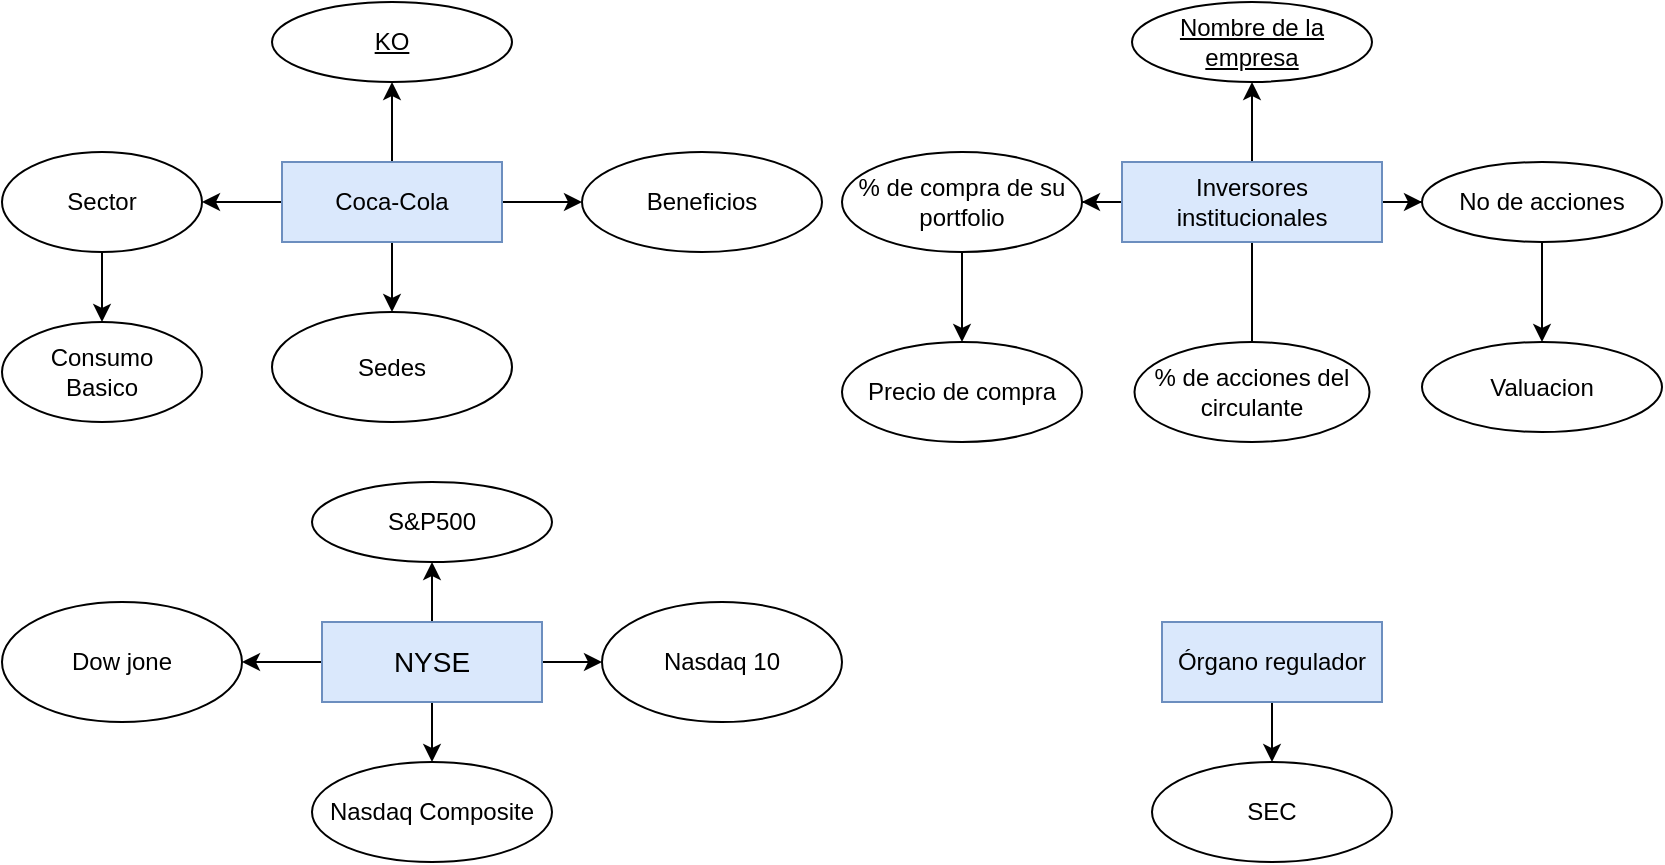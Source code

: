 <mxfile version="22.0.4" type="github">
  <diagram id="R2lEEEUBdFMjLlhIrx00" name="Page-1">
    <mxGraphModel dx="1026" dy="526" grid="1" gridSize="10" guides="1" tooltips="1" connect="1" arrows="1" fold="1" page="1" pageScale="1" pageWidth="850" pageHeight="1100" background="none" math="0" shadow="0" extFonts="Permanent Marker^https://fonts.googleapis.com/css?family=Permanent+Marker">
      <root>
        <mxCell id="0" />
        <mxCell id="1" parent="0" />
        <mxCell id="t8iyPZO0zg24D1OOM_n5-48" value="" style="edgeStyle=orthogonalEdgeStyle;rounded=0;orthogonalLoop=1;jettySize=auto;html=1;" edge="1" parent="1" source="t8iyPZO0zg24D1OOM_n5-1" target="t8iyPZO0zg24D1OOM_n5-44">
          <mxGeometry relative="1" as="geometry" />
        </mxCell>
        <mxCell id="t8iyPZO0zg24D1OOM_n5-49" value="" style="edgeStyle=orthogonalEdgeStyle;rounded=0;orthogonalLoop=1;jettySize=auto;html=1;" edge="1" parent="1" source="t8iyPZO0zg24D1OOM_n5-1" target="t8iyPZO0zg24D1OOM_n5-46">
          <mxGeometry relative="1" as="geometry" />
        </mxCell>
        <mxCell id="t8iyPZO0zg24D1OOM_n5-50" value="" style="edgeStyle=orthogonalEdgeStyle;rounded=0;orthogonalLoop=1;jettySize=auto;html=1;" edge="1" parent="1" source="t8iyPZO0zg24D1OOM_n5-1" target="t8iyPZO0zg24D1OOM_n5-45">
          <mxGeometry relative="1" as="geometry" />
        </mxCell>
        <mxCell id="t8iyPZO0zg24D1OOM_n5-51" value="" style="edgeStyle=orthogonalEdgeStyle;rounded=0;orthogonalLoop=1;jettySize=auto;html=1;" edge="1" parent="1" source="t8iyPZO0zg24D1OOM_n5-1" target="t8iyPZO0zg24D1OOM_n5-47">
          <mxGeometry relative="1" as="geometry" />
        </mxCell>
        <mxCell id="t8iyPZO0zg24D1OOM_n5-1" value="&lt;font style=&quot;font-size: 14px;&quot;&gt;NYSE&lt;br&gt;&lt;/font&gt;" style="rounded=0;whiteSpace=wrap;html=1;fillColor=#dae8fc;strokeColor=#6c8ebf;" vertex="1" parent="1">
          <mxGeometry x="160" y="320" width="110" height="40" as="geometry" />
        </mxCell>
        <mxCell id="t8iyPZO0zg24D1OOM_n5-16" value="" style="edgeStyle=orthogonalEdgeStyle;rounded=0;orthogonalLoop=1;jettySize=auto;html=1;" edge="1" parent="1" source="t8iyPZO0zg24D1OOM_n5-4" target="t8iyPZO0zg24D1OOM_n5-15">
          <mxGeometry relative="1" as="geometry" />
        </mxCell>
        <mxCell id="t8iyPZO0zg24D1OOM_n5-18" value="" style="edgeStyle=orthogonalEdgeStyle;rounded=0;orthogonalLoop=1;jettySize=auto;html=1;" edge="1" parent="1" source="t8iyPZO0zg24D1OOM_n5-4" target="t8iyPZO0zg24D1OOM_n5-17">
          <mxGeometry relative="1" as="geometry" />
        </mxCell>
        <mxCell id="t8iyPZO0zg24D1OOM_n5-24" value="" style="edgeStyle=orthogonalEdgeStyle;rounded=0;orthogonalLoop=1;jettySize=auto;html=1;" edge="1" parent="1" source="t8iyPZO0zg24D1OOM_n5-4" target="t8iyPZO0zg24D1OOM_n5-23">
          <mxGeometry relative="1" as="geometry" />
        </mxCell>
        <mxCell id="t8iyPZO0zg24D1OOM_n5-25" value="" style="edgeStyle=orthogonalEdgeStyle;rounded=0;orthogonalLoop=1;jettySize=auto;html=1;" edge="1" parent="1" source="t8iyPZO0zg24D1OOM_n5-4" target="t8iyPZO0zg24D1OOM_n5-22">
          <mxGeometry relative="1" as="geometry" />
        </mxCell>
        <mxCell id="t8iyPZO0zg24D1OOM_n5-4" value="Coca-Cola" style="rounded=0;whiteSpace=wrap;html=1;fillColor=#dae8fc;strokeColor=#6c8ebf;" vertex="1" parent="1">
          <mxGeometry x="140" y="90" width="110" height="40" as="geometry" />
        </mxCell>
        <mxCell id="t8iyPZO0zg24D1OOM_n5-53" value="" style="edgeStyle=orthogonalEdgeStyle;rounded=0;orthogonalLoop=1;jettySize=auto;html=1;" edge="1" parent="1" source="t8iyPZO0zg24D1OOM_n5-5" target="t8iyPZO0zg24D1OOM_n5-52">
          <mxGeometry relative="1" as="geometry" />
        </mxCell>
        <mxCell id="t8iyPZO0zg24D1OOM_n5-5" value="Órgano regulador" style="rounded=0;whiteSpace=wrap;html=1;fillColor=#dae8fc;strokeColor=#6c8ebf;" vertex="1" parent="1">
          <mxGeometry x="580" y="320" width="110" height="40" as="geometry" />
        </mxCell>
        <mxCell id="t8iyPZO0zg24D1OOM_n5-27" value="" style="edgeStyle=orthogonalEdgeStyle;rounded=0;orthogonalLoop=1;jettySize=auto;html=1;" edge="1" parent="1" source="t8iyPZO0zg24D1OOM_n5-10" target="t8iyPZO0zg24D1OOM_n5-26">
          <mxGeometry relative="1" as="geometry" />
        </mxCell>
        <mxCell id="t8iyPZO0zg24D1OOM_n5-29" value="" style="edgeStyle=orthogonalEdgeStyle;rounded=0;orthogonalLoop=1;jettySize=auto;html=1;" edge="1" parent="1" source="t8iyPZO0zg24D1OOM_n5-10" target="t8iyPZO0zg24D1OOM_n5-28">
          <mxGeometry relative="1" as="geometry" />
        </mxCell>
        <mxCell id="t8iyPZO0zg24D1OOM_n5-32" value="" style="edgeStyle=orthogonalEdgeStyle;rounded=0;orthogonalLoop=1;jettySize=auto;html=1;" edge="1" parent="1" source="t8iyPZO0zg24D1OOM_n5-10">
          <mxGeometry relative="1" as="geometry">
            <mxPoint x="625" y="230" as="targetPoint" />
          </mxGeometry>
        </mxCell>
        <mxCell id="t8iyPZO0zg24D1OOM_n5-36" value="" style="edgeStyle=orthogonalEdgeStyle;rounded=0;orthogonalLoop=1;jettySize=auto;html=1;" edge="1" parent="1" source="t8iyPZO0zg24D1OOM_n5-10" target="t8iyPZO0zg24D1OOM_n5-34">
          <mxGeometry relative="1" as="geometry" />
        </mxCell>
        <mxCell id="t8iyPZO0zg24D1OOM_n5-10" value="Inversores institucionales" style="whiteSpace=wrap;html=1;fillColor=#dae8fc;strokeColor=#6c8ebf;rounded=0;" vertex="1" parent="1">
          <mxGeometry x="560" y="90" width="130" height="40" as="geometry" />
        </mxCell>
        <mxCell id="t8iyPZO0zg24D1OOM_n5-12" style="edgeStyle=orthogonalEdgeStyle;rounded=0;orthogonalLoop=1;jettySize=auto;html=1;exitX=0.5;exitY=1;exitDx=0;exitDy=0;" edge="1" parent="1" source="t8iyPZO0zg24D1OOM_n5-10" target="t8iyPZO0zg24D1OOM_n5-10">
          <mxGeometry relative="1" as="geometry" />
        </mxCell>
        <mxCell id="t8iyPZO0zg24D1OOM_n5-15" value="&lt;u&gt;KO&lt;/u&gt;" style="ellipse;whiteSpace=wrap;html=1;" vertex="1" parent="1">
          <mxGeometry x="135" y="10" width="120" height="40" as="geometry" />
        </mxCell>
        <mxCell id="t8iyPZO0zg24D1OOM_n5-21" value="" style="edgeStyle=orthogonalEdgeStyle;rounded=0;orthogonalLoop=1;jettySize=auto;html=1;" edge="1" parent="1" source="t8iyPZO0zg24D1OOM_n5-17" target="t8iyPZO0zg24D1OOM_n5-20">
          <mxGeometry relative="1" as="geometry" />
        </mxCell>
        <mxCell id="t8iyPZO0zg24D1OOM_n5-17" value="Sector&lt;br&gt;" style="ellipse;whiteSpace=wrap;html=1;" vertex="1" parent="1">
          <mxGeometry y="85" width="100" height="50" as="geometry" />
        </mxCell>
        <mxCell id="t8iyPZO0zg24D1OOM_n5-20" value="Consumo&lt;br&gt;Basico" style="ellipse;whiteSpace=wrap;html=1;" vertex="1" parent="1">
          <mxGeometry y="170" width="100" height="50" as="geometry" />
        </mxCell>
        <mxCell id="t8iyPZO0zg24D1OOM_n5-22" value="Beneficios" style="ellipse;whiteSpace=wrap;html=1;" vertex="1" parent="1">
          <mxGeometry x="290" y="85" width="120" height="50" as="geometry" />
        </mxCell>
        <mxCell id="t8iyPZO0zg24D1OOM_n5-23" value="Sedes" style="ellipse;whiteSpace=wrap;html=1;" vertex="1" parent="1">
          <mxGeometry x="135" y="165" width="120" height="55" as="geometry" />
        </mxCell>
        <mxCell id="t8iyPZO0zg24D1OOM_n5-26" value="&lt;u&gt;Nombre de la empresa&lt;/u&gt;" style="ellipse;whiteSpace=wrap;html=1;" vertex="1" parent="1">
          <mxGeometry x="565" y="10" width="120" height="40" as="geometry" />
        </mxCell>
        <mxCell id="t8iyPZO0zg24D1OOM_n5-40" value="" style="edgeStyle=orthogonalEdgeStyle;rounded=0;orthogonalLoop=1;jettySize=auto;html=1;" edge="1" parent="1" source="t8iyPZO0zg24D1OOM_n5-28" target="t8iyPZO0zg24D1OOM_n5-39">
          <mxGeometry relative="1" as="geometry" />
        </mxCell>
        <mxCell id="t8iyPZO0zg24D1OOM_n5-28" value="No de acciones" style="ellipse;whiteSpace=wrap;html=1;" vertex="1" parent="1">
          <mxGeometry x="710" y="90" width="120" height="40" as="geometry" />
        </mxCell>
        <mxCell id="t8iyPZO0zg24D1OOM_n5-33" value="% de acciones del circulante" style="ellipse;whiteSpace=wrap;html=1;" vertex="1" parent="1">
          <mxGeometry x="566.25" y="180" width="117.5" height="50" as="geometry" />
        </mxCell>
        <mxCell id="t8iyPZO0zg24D1OOM_n5-42" value="" style="edgeStyle=orthogonalEdgeStyle;rounded=0;orthogonalLoop=1;jettySize=auto;html=1;" edge="1" parent="1" source="t8iyPZO0zg24D1OOM_n5-34" target="t8iyPZO0zg24D1OOM_n5-37">
          <mxGeometry relative="1" as="geometry" />
        </mxCell>
        <mxCell id="t8iyPZO0zg24D1OOM_n5-34" value="% de compra de su portfolio" style="ellipse;whiteSpace=wrap;html=1;" vertex="1" parent="1">
          <mxGeometry x="420" y="85" width="120" height="50" as="geometry" />
        </mxCell>
        <mxCell id="t8iyPZO0zg24D1OOM_n5-37" value="Precio de compra" style="ellipse;whiteSpace=wrap;html=1;" vertex="1" parent="1">
          <mxGeometry x="420" y="180" width="120" height="50" as="geometry" />
        </mxCell>
        <mxCell id="t8iyPZO0zg24D1OOM_n5-39" value="Valuacion&lt;br&gt;" style="ellipse;whiteSpace=wrap;html=1;" vertex="1" parent="1">
          <mxGeometry x="710" y="180" width="120" height="45" as="geometry" />
        </mxCell>
        <mxCell id="t8iyPZO0zg24D1OOM_n5-44" value="S&amp;amp;P500&lt;br&gt;" style="ellipse;whiteSpace=wrap;html=1;" vertex="1" parent="1">
          <mxGeometry x="155" y="250" width="120" height="40" as="geometry" />
        </mxCell>
        <mxCell id="t8iyPZO0zg24D1OOM_n5-45" value="Dow jone" style="ellipse;whiteSpace=wrap;html=1;" vertex="1" parent="1">
          <mxGeometry y="310" width="120" height="60" as="geometry" />
        </mxCell>
        <mxCell id="t8iyPZO0zg24D1OOM_n5-46" value="Nasdaq 10" style="ellipse;whiteSpace=wrap;html=1;" vertex="1" parent="1">
          <mxGeometry x="300" y="310" width="120" height="60" as="geometry" />
        </mxCell>
        <mxCell id="t8iyPZO0zg24D1OOM_n5-47" value="Nasdaq Composite&lt;br&gt;" style="ellipse;whiteSpace=wrap;html=1;" vertex="1" parent="1">
          <mxGeometry x="155" y="390" width="120" height="50" as="geometry" />
        </mxCell>
        <mxCell id="t8iyPZO0zg24D1OOM_n5-52" value="SEC" style="ellipse;whiteSpace=wrap;html=1;" vertex="1" parent="1">
          <mxGeometry x="575" y="390" width="120" height="50" as="geometry" />
        </mxCell>
      </root>
    </mxGraphModel>
  </diagram>
</mxfile>
